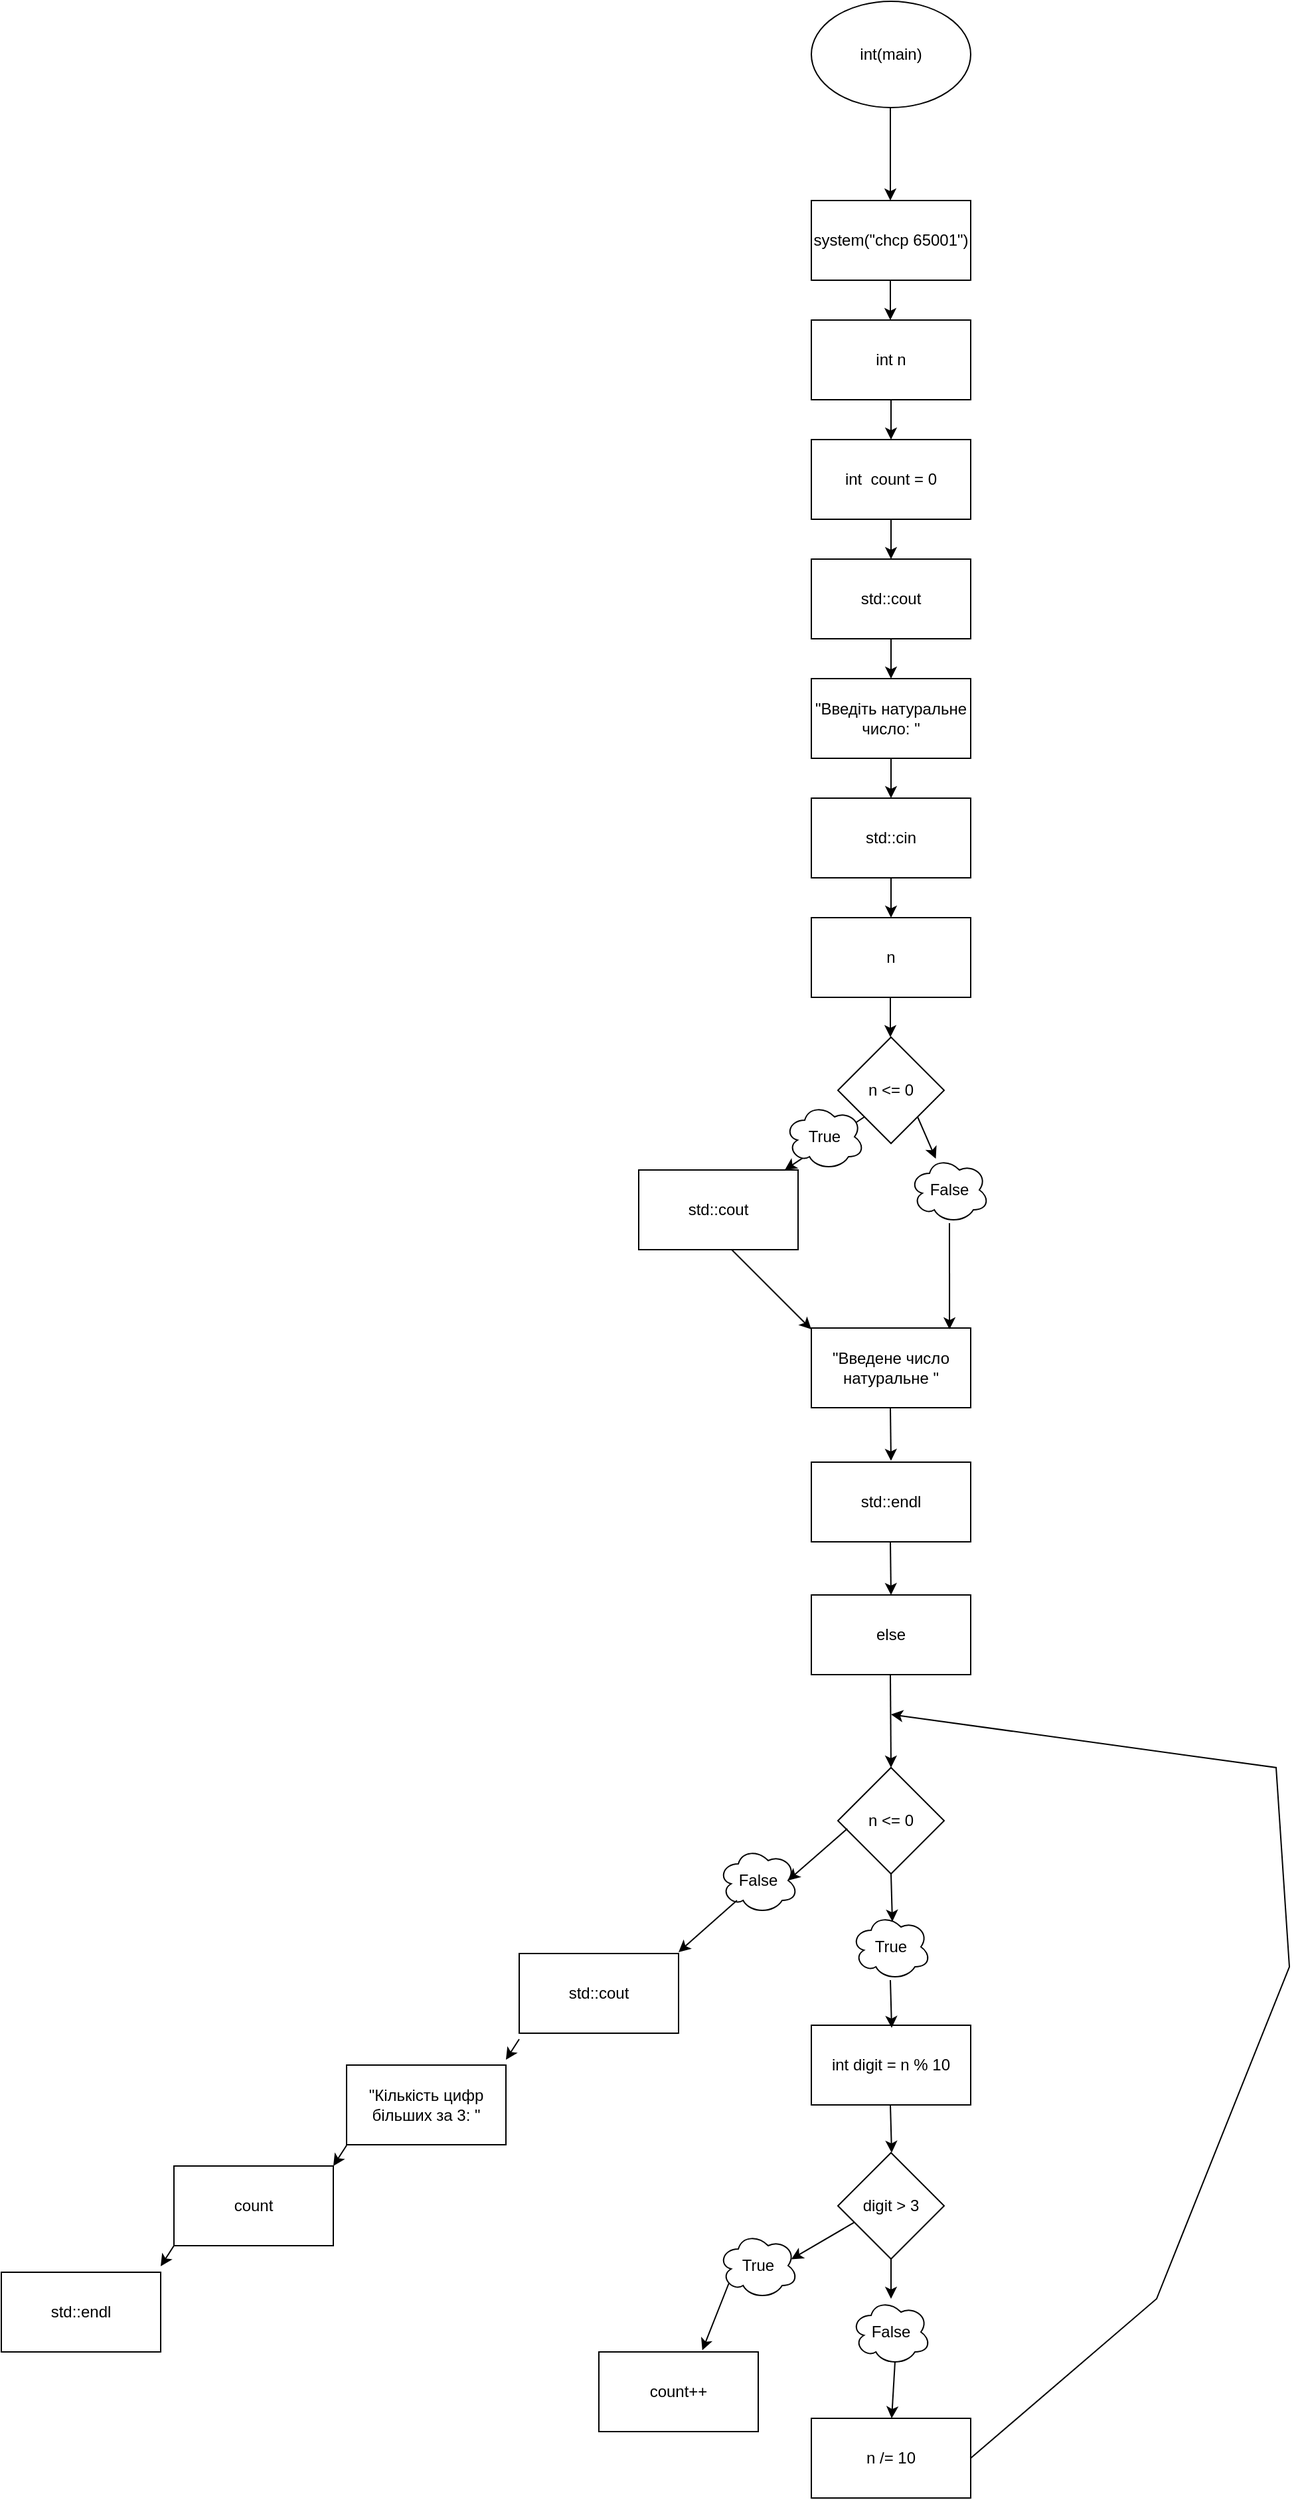 <mxfile version="22.0.6" type="github">
  <diagram name="Сторінка-1" id="Ff_DaVqJSbVM_X8PUsOf">
    <mxGraphModel dx="2514" dy="932" grid="1" gridSize="10" guides="1" tooltips="1" connect="1" arrows="1" fold="1" page="1" pageScale="1" pageWidth="827" pageHeight="1169" math="0" shadow="0">
      <root>
        <mxCell id="0" />
        <mxCell id="1" parent="0" />
        <mxCell id="0b9zWAWEvCfBDJ6bF9OK-1" value="int(main)" style="ellipse;whiteSpace=wrap;html=1;" vertex="1" parent="1">
          <mxGeometry x="340" y="170" width="120" height="80" as="geometry" />
        </mxCell>
        <mxCell id="0b9zWAWEvCfBDJ6bF9OK-2" value="system(&quot;chcp 65001&quot;)" style="rounded=0;whiteSpace=wrap;html=1;" vertex="1" parent="1">
          <mxGeometry x="340" y="320" width="120" height="60" as="geometry" />
        </mxCell>
        <mxCell id="0b9zWAWEvCfBDJ6bF9OK-3" value="" style="endArrow=classic;html=1;rounded=0;" edge="1" parent="1">
          <mxGeometry width="50" height="50" relative="1" as="geometry">
            <mxPoint x="399.5" y="250" as="sourcePoint" />
            <mxPoint x="399.5" y="320" as="targetPoint" />
            <Array as="points">
              <mxPoint x="399.5" y="250" />
            </Array>
          </mxGeometry>
        </mxCell>
        <mxCell id="0b9zWAWEvCfBDJ6bF9OK-4" value="int n" style="rounded=0;whiteSpace=wrap;html=1;" vertex="1" parent="1">
          <mxGeometry x="340" y="410" width="120" height="60" as="geometry" />
        </mxCell>
        <mxCell id="0b9zWAWEvCfBDJ6bF9OK-6" value="int&amp;nbsp; count = 0" style="rounded=0;whiteSpace=wrap;html=1;" vertex="1" parent="1">
          <mxGeometry x="340" y="500" width="120" height="60" as="geometry" />
        </mxCell>
        <mxCell id="0b9zWAWEvCfBDJ6bF9OK-7" value="" style="endArrow=classic;html=1;rounded=0;" edge="1" parent="1">
          <mxGeometry width="50" height="50" relative="1" as="geometry">
            <mxPoint x="399.5" y="380" as="sourcePoint" />
            <mxPoint x="399.5" y="410" as="targetPoint" />
            <Array as="points" />
          </mxGeometry>
        </mxCell>
        <mxCell id="0b9zWAWEvCfBDJ6bF9OK-8" value="" style="endArrow=classic;html=1;rounded=0;" edge="1" parent="1">
          <mxGeometry width="50" height="50" relative="1" as="geometry">
            <mxPoint x="400" y="470" as="sourcePoint" />
            <mxPoint x="400" y="500" as="targetPoint" />
            <Array as="points" />
          </mxGeometry>
        </mxCell>
        <mxCell id="0b9zWAWEvCfBDJ6bF9OK-9" value="std::cout" style="rounded=0;whiteSpace=wrap;html=1;" vertex="1" parent="1">
          <mxGeometry x="340" y="590" width="120" height="60" as="geometry" />
        </mxCell>
        <mxCell id="0b9zWAWEvCfBDJ6bF9OK-10" value="" style="endArrow=classic;html=1;rounded=0;" edge="1" parent="1">
          <mxGeometry width="50" height="50" relative="1" as="geometry">
            <mxPoint x="400" y="560" as="sourcePoint" />
            <mxPoint x="400" y="590" as="targetPoint" />
            <Array as="points" />
          </mxGeometry>
        </mxCell>
        <mxCell id="0b9zWAWEvCfBDJ6bF9OK-11" value="&quot;Введіть натуральне число: &quot;" style="rounded=0;whiteSpace=wrap;html=1;" vertex="1" parent="1">
          <mxGeometry x="340" y="680" width="120" height="60" as="geometry" />
        </mxCell>
        <mxCell id="0b9zWAWEvCfBDJ6bF9OK-12" value="" style="endArrow=classic;html=1;rounded=0;" edge="1" parent="1">
          <mxGeometry width="50" height="50" relative="1" as="geometry">
            <mxPoint x="400" y="650" as="sourcePoint" />
            <mxPoint x="400" y="680" as="targetPoint" />
            <Array as="points" />
          </mxGeometry>
        </mxCell>
        <mxCell id="0b9zWAWEvCfBDJ6bF9OK-13" value="std::cin" style="rounded=0;whiteSpace=wrap;html=1;" vertex="1" parent="1">
          <mxGeometry x="340" y="770" width="120" height="60" as="geometry" />
        </mxCell>
        <mxCell id="0b9zWAWEvCfBDJ6bF9OK-14" value="" style="endArrow=classic;html=1;rounded=0;" edge="1" parent="1">
          <mxGeometry width="50" height="50" relative="1" as="geometry">
            <mxPoint x="400" y="740" as="sourcePoint" />
            <mxPoint x="400" y="770" as="targetPoint" />
            <Array as="points" />
          </mxGeometry>
        </mxCell>
        <mxCell id="0b9zWAWEvCfBDJ6bF9OK-15" value="n" style="rounded=0;whiteSpace=wrap;html=1;" vertex="1" parent="1">
          <mxGeometry x="340" y="860" width="120" height="60" as="geometry" />
        </mxCell>
        <mxCell id="0b9zWAWEvCfBDJ6bF9OK-16" value="" style="endArrow=classic;html=1;rounded=0;" edge="1" parent="1">
          <mxGeometry width="50" height="50" relative="1" as="geometry">
            <mxPoint x="400" y="830" as="sourcePoint" />
            <mxPoint x="400" y="860" as="targetPoint" />
            <Array as="points" />
          </mxGeometry>
        </mxCell>
        <mxCell id="0b9zWAWEvCfBDJ6bF9OK-18" value="n &amp;lt;= 0" style="rhombus;whiteSpace=wrap;html=1;" vertex="1" parent="1">
          <mxGeometry x="360" y="950" width="80" height="80" as="geometry" />
        </mxCell>
        <mxCell id="0b9zWAWEvCfBDJ6bF9OK-19" value="" style="endArrow=classic;html=1;rounded=0;" edge="1" parent="1">
          <mxGeometry width="50" height="50" relative="1" as="geometry">
            <mxPoint x="399.5" y="920" as="sourcePoint" />
            <mxPoint x="399.5" y="950" as="targetPoint" />
            <Array as="points" />
          </mxGeometry>
        </mxCell>
        <mxCell id="0b9zWAWEvCfBDJ6bF9OK-20" value="" style="endArrow=classic;html=1;rounded=0;" edge="1" parent="1">
          <mxGeometry width="50" height="50" relative="1" as="geometry">
            <mxPoint x="380" y="1010" as="sourcePoint" />
            <mxPoint x="320" y="1050" as="targetPoint" />
            <Array as="points" />
          </mxGeometry>
        </mxCell>
        <mxCell id="0b9zWAWEvCfBDJ6bF9OK-23" value="True" style="ellipse;shape=cloud;whiteSpace=wrap;html=1;" vertex="1" parent="1">
          <mxGeometry x="320" y="1000" width="60" height="50" as="geometry" />
        </mxCell>
        <mxCell id="0b9zWAWEvCfBDJ6bF9OK-26" value="" style="endArrow=classic;html=1;rounded=0;" edge="1" parent="1" target="0b9zWAWEvCfBDJ6bF9OK-25">
          <mxGeometry width="50" height="50" relative="1" as="geometry">
            <mxPoint x="420" y="1010" as="sourcePoint" />
            <mxPoint x="480" y="1040" as="targetPoint" />
            <Array as="points" />
          </mxGeometry>
        </mxCell>
        <mxCell id="0b9zWAWEvCfBDJ6bF9OK-27" value="std::cout" style="rounded=0;whiteSpace=wrap;html=1;" vertex="1" parent="1">
          <mxGeometry x="210" y="1050" width="120" height="60" as="geometry" />
        </mxCell>
        <mxCell id="0b9zWAWEvCfBDJ6bF9OK-28" value="&quot;Введене число натуральне &quot;" style="rounded=0;whiteSpace=wrap;html=1;" vertex="1" parent="1">
          <mxGeometry x="340" y="1169" width="120" height="60" as="geometry" />
        </mxCell>
        <mxCell id="0b9zWAWEvCfBDJ6bF9OK-29" value="" style="endArrow=classic;html=1;rounded=0;" edge="1" parent="1">
          <mxGeometry width="50" height="50" relative="1" as="geometry">
            <mxPoint x="280" y="1110" as="sourcePoint" />
            <mxPoint x="340" y="1170" as="targetPoint" />
            <Array as="points" />
          </mxGeometry>
        </mxCell>
        <mxCell id="0b9zWAWEvCfBDJ6bF9OK-30" value="" style="endArrow=classic;html=1;rounded=0;entryX=0.867;entryY=0.017;entryDx=0;entryDy=0;entryPerimeter=0;" edge="1" parent="1" source="0b9zWAWEvCfBDJ6bF9OK-25" target="0b9zWAWEvCfBDJ6bF9OK-28">
          <mxGeometry width="50" height="50" relative="1" as="geometry">
            <mxPoint x="443.5" y="1050" as="sourcePoint" />
            <mxPoint x="444" y="1160" as="targetPoint" />
            <Array as="points" />
          </mxGeometry>
        </mxCell>
        <mxCell id="0b9zWAWEvCfBDJ6bF9OK-25" value="False" style="ellipse;shape=cloud;whiteSpace=wrap;html=1;" vertex="1" parent="1">
          <mxGeometry x="414" y="1040" width="60" height="50" as="geometry" />
        </mxCell>
        <mxCell id="0b9zWAWEvCfBDJ6bF9OK-32" value="std::endl" style="rounded=0;whiteSpace=wrap;html=1;" vertex="1" parent="1">
          <mxGeometry x="340" y="1270" width="120" height="60" as="geometry" />
        </mxCell>
        <mxCell id="0b9zWAWEvCfBDJ6bF9OK-33" value="else" style="rounded=0;whiteSpace=wrap;html=1;" vertex="1" parent="1">
          <mxGeometry x="340" y="1370" width="120" height="60" as="geometry" />
        </mxCell>
        <mxCell id="0b9zWAWEvCfBDJ6bF9OK-34" value="" style="endArrow=classic;html=1;rounded=0;entryX=0.5;entryY=0;entryDx=0;entryDy=0;" edge="1" parent="1" target="0b9zWAWEvCfBDJ6bF9OK-33">
          <mxGeometry width="50" height="50" relative="1" as="geometry">
            <mxPoint x="399.5" y="1330" as="sourcePoint" />
            <mxPoint x="399.5" y="1360" as="targetPoint" />
            <Array as="points" />
          </mxGeometry>
        </mxCell>
        <mxCell id="0b9zWAWEvCfBDJ6bF9OK-35" value="" style="endArrow=classic;html=1;rounded=0;entryX=0.5;entryY=0;entryDx=0;entryDy=0;" edge="1" parent="1">
          <mxGeometry width="50" height="50" relative="1" as="geometry">
            <mxPoint x="399.5" y="1229" as="sourcePoint" />
            <mxPoint x="400" y="1269" as="targetPoint" />
            <Array as="points" />
          </mxGeometry>
        </mxCell>
        <mxCell id="0b9zWAWEvCfBDJ6bF9OK-36" value="n &amp;lt;= 0" style="rhombus;whiteSpace=wrap;html=1;" vertex="1" parent="1">
          <mxGeometry x="360" y="1500" width="80" height="80" as="geometry" />
        </mxCell>
        <mxCell id="0b9zWAWEvCfBDJ6bF9OK-37" value="True" style="ellipse;shape=cloud;whiteSpace=wrap;html=1;" vertex="1" parent="1">
          <mxGeometry x="370" y="1610" width="60" height="50" as="geometry" />
        </mxCell>
        <mxCell id="0b9zWAWEvCfBDJ6bF9OK-38" value="False" style="ellipse;shape=cloud;whiteSpace=wrap;html=1;" vertex="1" parent="1">
          <mxGeometry x="270" y="1560" width="60" height="50" as="geometry" />
        </mxCell>
        <mxCell id="0b9zWAWEvCfBDJ6bF9OK-39" value="" style="endArrow=classic;html=1;rounded=0;entryX=0.875;entryY=0.5;entryDx=0;entryDy=0;entryPerimeter=0;exitX=0.088;exitY=0.575;exitDx=0;exitDy=0;exitPerimeter=0;" edge="1" parent="1" source="0b9zWAWEvCfBDJ6bF9OK-36" target="0b9zWAWEvCfBDJ6bF9OK-38">
          <mxGeometry width="50" height="50" relative="1" as="geometry">
            <mxPoint x="360" y="1550" as="sourcePoint" />
            <mxPoint x="370" y="1625" as="targetPoint" />
            <Array as="points" />
          </mxGeometry>
        </mxCell>
        <mxCell id="0b9zWAWEvCfBDJ6bF9OK-40" value="" style="endArrow=classic;html=1;rounded=0;entryX=0.517;entryY=0.12;entryDx=0;entryDy=0;entryPerimeter=0;exitX=0.5;exitY=1;exitDx=0;exitDy=0;" edge="1" parent="1" source="0b9zWAWEvCfBDJ6bF9OK-36" target="0b9zWAWEvCfBDJ6bF9OK-37">
          <mxGeometry width="50" height="50" relative="1" as="geometry">
            <mxPoint x="474" y="1565.5" as="sourcePoint" />
            <mxPoint x="430" y="1604.5" as="targetPoint" />
            <Array as="points" />
          </mxGeometry>
        </mxCell>
        <mxCell id="0b9zWAWEvCfBDJ6bF9OK-41" value="" style="endArrow=classic;html=1;rounded=0;entryX=0.5;entryY=0;entryDx=0;entryDy=0;" edge="1" parent="1" target="0b9zWAWEvCfBDJ6bF9OK-36">
          <mxGeometry width="50" height="50" relative="1" as="geometry">
            <mxPoint x="399.5" y="1430" as="sourcePoint" />
            <mxPoint x="400" y="1470" as="targetPoint" />
            <Array as="points" />
          </mxGeometry>
        </mxCell>
        <mxCell id="0b9zWAWEvCfBDJ6bF9OK-42" value="int digit = n % 10" style="rounded=0;whiteSpace=wrap;html=1;" vertex="1" parent="1">
          <mxGeometry x="340" y="1694" width="120" height="60" as="geometry" />
        </mxCell>
        <mxCell id="0b9zWAWEvCfBDJ6bF9OK-43" value="digit &amp;gt; 3" style="rhombus;whiteSpace=wrap;html=1;" vertex="1" parent="1">
          <mxGeometry x="360" y="1790" width="80" height="80" as="geometry" />
        </mxCell>
        <mxCell id="0b9zWAWEvCfBDJ6bF9OK-44" value="True" style="ellipse;shape=cloud;whiteSpace=wrap;html=1;" vertex="1" parent="1">
          <mxGeometry x="270" y="1850" width="60" height="50" as="geometry" />
        </mxCell>
        <mxCell id="0b9zWAWEvCfBDJ6bF9OK-45" value="False" style="ellipse;shape=cloud;whiteSpace=wrap;html=1;" vertex="1" parent="1">
          <mxGeometry x="370" y="1900" width="60" height="50" as="geometry" />
        </mxCell>
        <mxCell id="0b9zWAWEvCfBDJ6bF9OK-46" value="n /= 10" style="rounded=0;whiteSpace=wrap;html=1;" vertex="1" parent="1">
          <mxGeometry x="340" y="1990" width="120" height="60" as="geometry" />
        </mxCell>
        <mxCell id="0b9zWAWEvCfBDJ6bF9OK-47" value="count++" style="rounded=0;whiteSpace=wrap;html=1;" vertex="1" parent="1">
          <mxGeometry x="180" y="1940" width="120" height="60" as="geometry" />
        </mxCell>
        <mxCell id="0b9zWAWEvCfBDJ6bF9OK-48" value="" style="endArrow=classic;html=1;rounded=0;entryX=0.517;entryY=0.12;entryDx=0;entryDy=0;entryPerimeter=0;exitX=0.5;exitY=1;exitDx=0;exitDy=0;" edge="1" parent="1">
          <mxGeometry width="50" height="50" relative="1" as="geometry">
            <mxPoint x="399.5" y="1754" as="sourcePoint" />
            <mxPoint x="400.5" y="1790" as="targetPoint" />
            <Array as="points" />
          </mxGeometry>
        </mxCell>
        <mxCell id="0b9zWAWEvCfBDJ6bF9OK-49" value="" style="endArrow=classic;html=1;rounded=0;" edge="1" parent="1">
          <mxGeometry width="50" height="50" relative="1" as="geometry">
            <mxPoint x="400" y="1870" as="sourcePoint" />
            <mxPoint x="400" y="1900" as="targetPoint" />
            <Array as="points" />
          </mxGeometry>
        </mxCell>
        <mxCell id="0b9zWAWEvCfBDJ6bF9OK-50" value="" style="endArrow=classic;html=1;rounded=0;exitX=0.154;exitY=0.656;exitDx=0;exitDy=0;exitPerimeter=0;entryX=0.915;entryY=0.404;entryDx=0;entryDy=0;entryPerimeter=0;" edge="1" parent="1" source="0b9zWAWEvCfBDJ6bF9OK-43" target="0b9zWAWEvCfBDJ6bF9OK-44">
          <mxGeometry width="50" height="50" relative="1" as="geometry">
            <mxPoint x="380" y="1840" as="sourcePoint" />
            <mxPoint x="330" y="1869" as="targetPoint" />
            <Array as="points" />
          </mxGeometry>
        </mxCell>
        <mxCell id="0b9zWAWEvCfBDJ6bF9OK-51" value="" style="endArrow=classic;html=1;rounded=0;entryX=0.517;entryY=0.12;entryDx=0;entryDy=0;entryPerimeter=0;exitX=0.55;exitY=0.95;exitDx=0;exitDy=0;exitPerimeter=0;" edge="1" parent="1" source="0b9zWAWEvCfBDJ6bF9OK-45">
          <mxGeometry width="50" height="50" relative="1" as="geometry">
            <mxPoint x="399.5" y="1954" as="sourcePoint" />
            <mxPoint x="400.5" y="1990" as="targetPoint" />
            <Array as="points" />
          </mxGeometry>
        </mxCell>
        <mxCell id="0b9zWAWEvCfBDJ6bF9OK-52" value="" style="endArrow=classic;html=1;rounded=0;entryX=0.649;entryY=-0.02;entryDx=0;entryDy=0;entryPerimeter=0;exitX=0.13;exitY=0.77;exitDx=0;exitDy=0;exitPerimeter=0;" edge="1" parent="1" source="0b9zWAWEvCfBDJ6bF9OK-44" target="0b9zWAWEvCfBDJ6bF9OK-47">
          <mxGeometry width="50" height="50" relative="1" as="geometry">
            <mxPoint x="260" y="1900" as="sourcePoint" />
            <mxPoint x="261" y="1936" as="targetPoint" />
            <Array as="points" />
          </mxGeometry>
        </mxCell>
        <mxCell id="0b9zWAWEvCfBDJ6bF9OK-53" value="" style="endArrow=classic;html=1;rounded=0;exitX=1;exitY=0.5;exitDx=0;exitDy=0;" edge="1" parent="1" source="0b9zWAWEvCfBDJ6bF9OK-46">
          <mxGeometry width="50" height="50" relative="1" as="geometry">
            <mxPoint x="500" y="2014" as="sourcePoint" />
            <mxPoint x="400" y="1460" as="targetPoint" />
            <Array as="points">
              <mxPoint x="600" y="1900" />
              <mxPoint x="700" y="1650" />
              <mxPoint x="690" y="1500" />
            </Array>
          </mxGeometry>
        </mxCell>
        <mxCell id="0b9zWAWEvCfBDJ6bF9OK-54" value="" style="endArrow=classic;html=1;rounded=0;entryX=0.517;entryY=0.12;entryDx=0;entryDy=0;entryPerimeter=0;exitX=0.5;exitY=1;exitDx=0;exitDy=0;" edge="1" parent="1">
          <mxGeometry width="50" height="50" relative="1" as="geometry">
            <mxPoint x="399.5" y="1660" as="sourcePoint" />
            <mxPoint x="400.5" y="1696" as="targetPoint" />
            <Array as="points" />
          </mxGeometry>
        </mxCell>
        <mxCell id="0b9zWAWEvCfBDJ6bF9OK-55" value="" style="endArrow=classic;html=1;rounded=0;entryX=0.875;entryY=0.5;entryDx=0;entryDy=0;entryPerimeter=0;exitX=0.088;exitY=0.575;exitDx=0;exitDy=0;exitPerimeter=0;" edge="1" parent="1">
          <mxGeometry width="50" height="50" relative="1" as="geometry">
            <mxPoint x="284" y="1600" as="sourcePoint" />
            <mxPoint x="240" y="1639" as="targetPoint" />
            <Array as="points" />
          </mxGeometry>
        </mxCell>
        <mxCell id="0b9zWAWEvCfBDJ6bF9OK-56" value="std::cout" style="rounded=0;whiteSpace=wrap;html=1;" vertex="1" parent="1">
          <mxGeometry x="120" y="1640" width="120" height="60" as="geometry" />
        </mxCell>
        <mxCell id="0b9zWAWEvCfBDJ6bF9OK-57" value="&quot;Кількість цифр більших за 3: &quot;" style="rounded=0;whiteSpace=wrap;html=1;" vertex="1" parent="1">
          <mxGeometry x="-10" y="1724" width="120" height="60" as="geometry" />
        </mxCell>
        <mxCell id="0b9zWAWEvCfBDJ6bF9OK-58" value="count" style="rounded=0;whiteSpace=wrap;html=1;" vertex="1" parent="1">
          <mxGeometry x="-140" y="1800" width="120" height="60" as="geometry" />
        </mxCell>
        <mxCell id="0b9zWAWEvCfBDJ6bF9OK-59" value="std::endl" style="rounded=0;whiteSpace=wrap;html=1;" vertex="1" parent="1">
          <mxGeometry x="-270" y="1880" width="120" height="60" as="geometry" />
        </mxCell>
        <mxCell id="0b9zWAWEvCfBDJ6bF9OK-60" value="" style="endArrow=classic;html=1;rounded=0;exitX=0.088;exitY=0.575;exitDx=0;exitDy=0;exitPerimeter=0;" edge="1" parent="1">
          <mxGeometry width="50" height="50" relative="1" as="geometry">
            <mxPoint x="120" y="1704.5" as="sourcePoint" />
            <mxPoint x="110" y="1720" as="targetPoint" />
            <Array as="points" />
          </mxGeometry>
        </mxCell>
        <mxCell id="0b9zWAWEvCfBDJ6bF9OK-61" value="" style="endArrow=classic;html=1;rounded=0;exitX=0.088;exitY=0.575;exitDx=0;exitDy=0;exitPerimeter=0;" edge="1" parent="1">
          <mxGeometry width="50" height="50" relative="1" as="geometry">
            <mxPoint x="-10" y="1784.5" as="sourcePoint" />
            <mxPoint x="-20" y="1800" as="targetPoint" />
            <Array as="points" />
          </mxGeometry>
        </mxCell>
        <mxCell id="0b9zWAWEvCfBDJ6bF9OK-62" value="" style="endArrow=classic;html=1;rounded=0;exitX=0.088;exitY=0.575;exitDx=0;exitDy=0;exitPerimeter=0;" edge="1" parent="1">
          <mxGeometry width="50" height="50" relative="1" as="geometry">
            <mxPoint x="-140" y="1860" as="sourcePoint" />
            <mxPoint x="-150" y="1875.5" as="targetPoint" />
            <Array as="points" />
          </mxGeometry>
        </mxCell>
      </root>
    </mxGraphModel>
  </diagram>
</mxfile>
